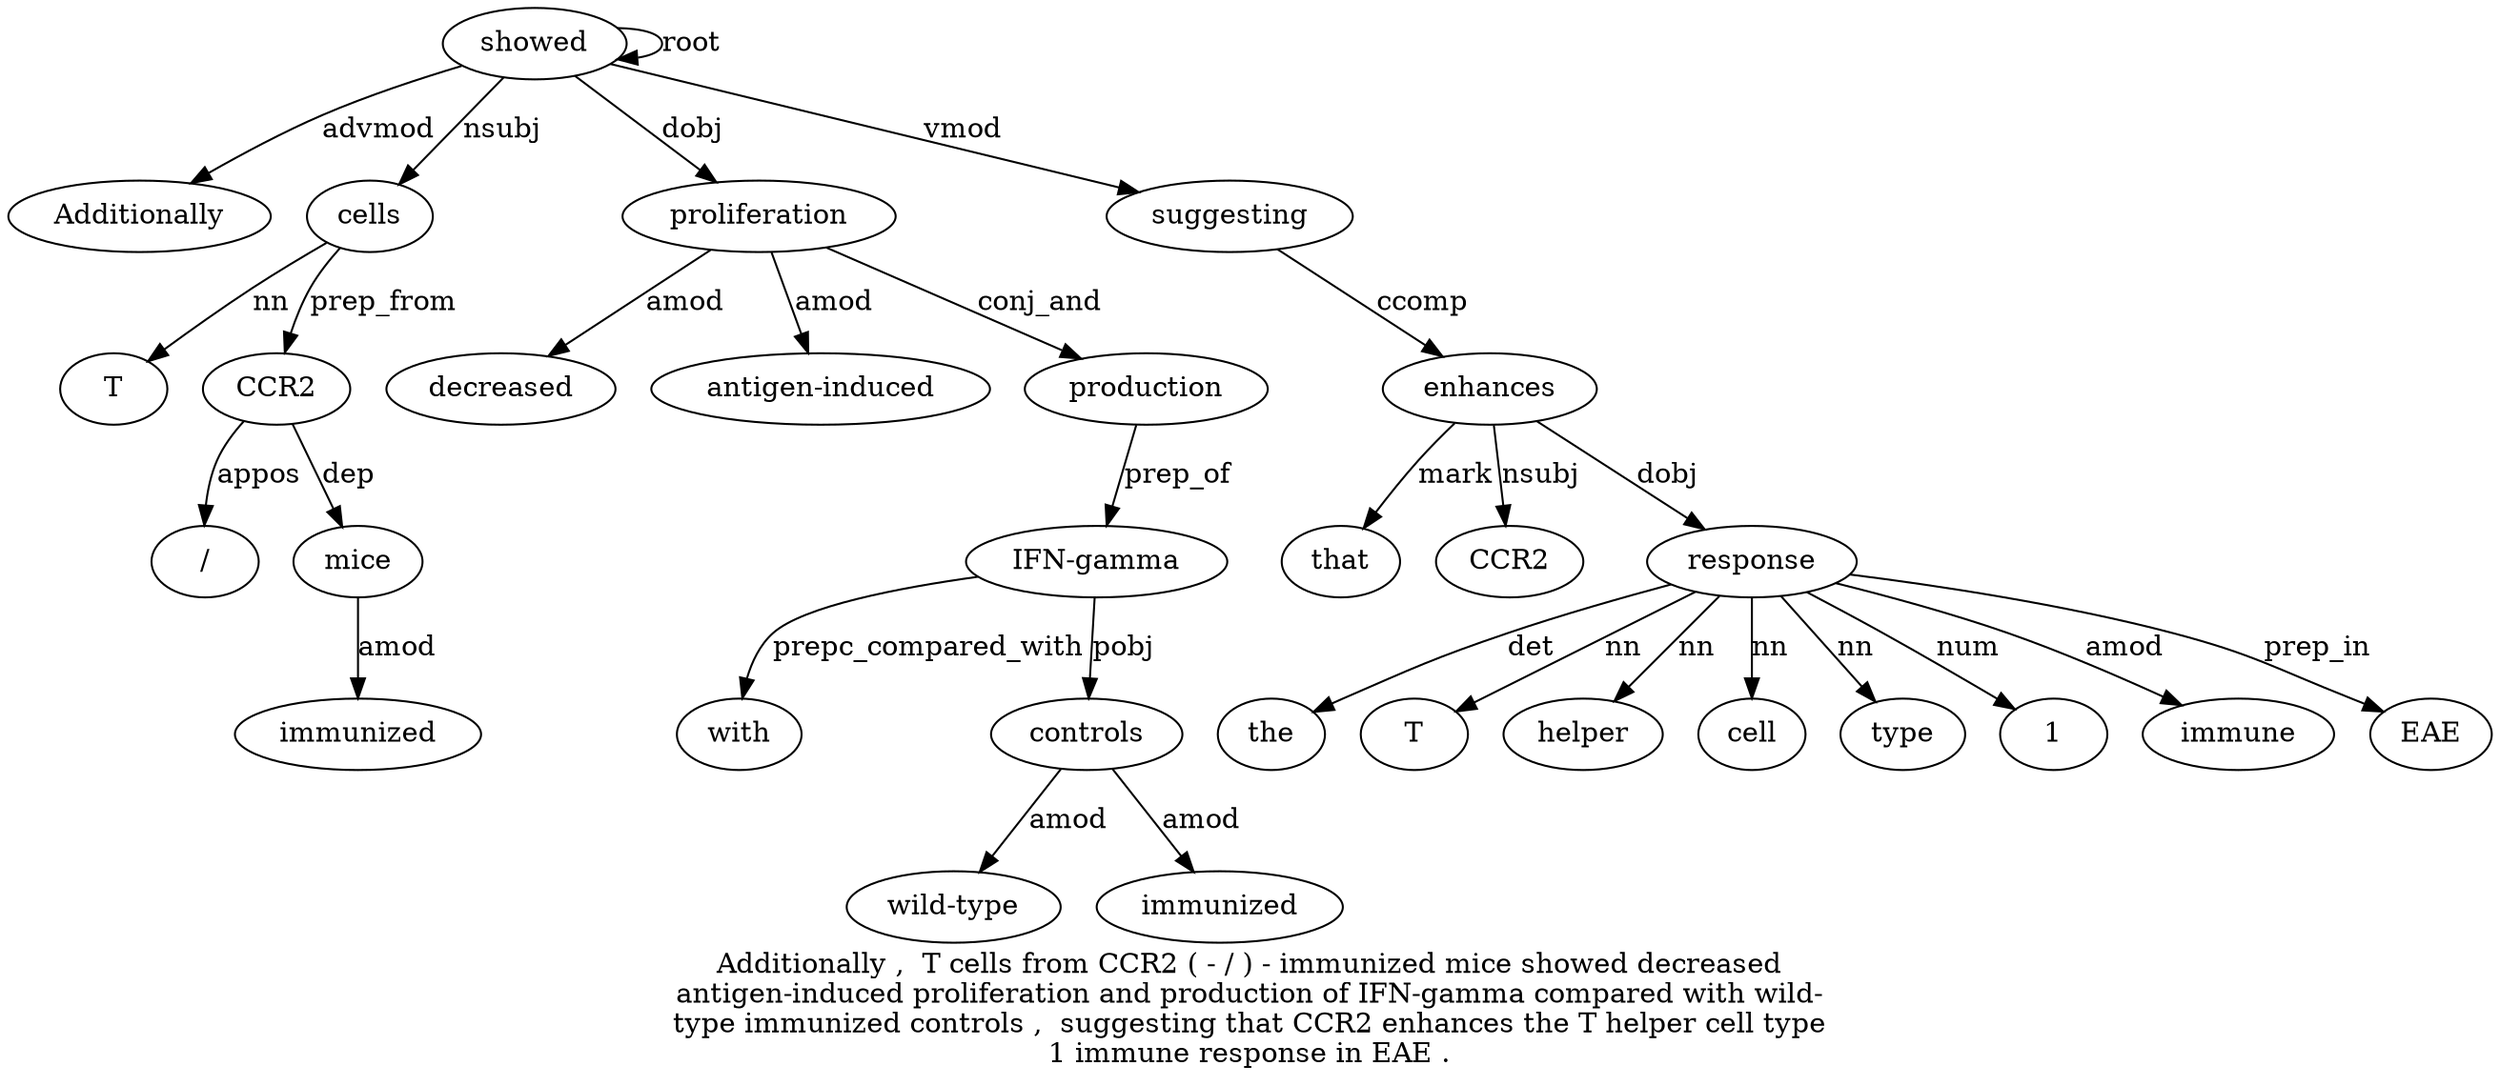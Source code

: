 digraph "Additionally ,  T cells from CCR2 ( - / ) - immunized mice showed decreased antigen-induced proliferation and production of IFN-gamma compared with wild-type immunized controls ,  suggesting that CCR2 enhances the T helper cell type 1 immune response in EAE ." {
label="Additionally ,  T cells from CCR2 ( - / ) - immunized mice showed decreased
antigen-induced proliferation and production of IFN-gamma compared with wild-
type immunized controls ,  suggesting that CCR2 enhances the T helper cell type
1 immune response in EAE .";
showed14 [style=filled, fillcolor=white, label=showed];
Additionally1 [style=filled, fillcolor=white, label=Additionally];
showed14 -> Additionally1  [label=advmod];
cells4 [style=filled, fillcolor=white, label=cells];
T3 [style=filled, fillcolor=white, label=T];
cells4 -> T3  [label=nn];
showed14 -> cells4  [label=nsubj];
CCR26 [style=filled, fillcolor=white, label=CCR2];
cells4 -> CCR26  [label=prep_from];
"/9" [style=filled, fillcolor=white, label="/"];
CCR26 -> "/9"  [label=appos];
mice13 [style=filled, fillcolor=white, label=mice];
immunized12 [style=filled, fillcolor=white, label=immunized];
mice13 -> immunized12  [label=amod];
CCR26 -> mice13  [label=dep];
showed14 -> showed14  [label=root];
proliferation17 [style=filled, fillcolor=white, label=proliferation];
decreased15 [style=filled, fillcolor=white, label=decreased];
proliferation17 -> decreased15  [label=amod];
"antigen-induced16" [style=filled, fillcolor=white, label="antigen-induced"];
proliferation17 -> "antigen-induced16"  [label=amod];
showed14 -> proliferation17  [label=dobj];
production19 [style=filled, fillcolor=white, label=production];
proliferation17 -> production19  [label=conj_and];
"IFN-gamma21" [style=filled, fillcolor=white, label="IFN-gamma"];
production19 -> "IFN-gamma21"  [label=prep_of];
with23 [style=filled, fillcolor=white, label=with];
"IFN-gamma21" -> with23  [label=prepc_compared_with];
controls26 [style=filled, fillcolor=white, label=controls];
"wild-type24" [style=filled, fillcolor=white, label="wild-type"];
controls26 -> "wild-type24"  [label=amod];
immunized25 [style=filled, fillcolor=white, label=immunized];
controls26 -> immunized25  [label=amod];
"IFN-gamma21" -> controls26  [label=pobj];
suggesting28 [style=filled, fillcolor=white, label=suggesting];
showed14 -> suggesting28  [label=vmod];
enhances31 [style=filled, fillcolor=white, label=enhances];
that29 [style=filled, fillcolor=white, label=that];
enhances31 -> that29  [label=mark];
CCR230 [style=filled, fillcolor=white, label=CCR2];
enhances31 -> CCR230  [label=nsubj];
suggesting28 -> enhances31  [label=ccomp];
response39 [style=filled, fillcolor=white, label=response];
the32 [style=filled, fillcolor=white, label=the];
response39 -> the32  [label=det];
T33 [style=filled, fillcolor=white, label=T];
response39 -> T33  [label=nn];
helper34 [style=filled, fillcolor=white, label=helper];
response39 -> helper34  [label=nn];
cell35 [style=filled, fillcolor=white, label=cell];
response39 -> cell35  [label=nn];
type36 [style=filled, fillcolor=white, label=type];
response39 -> type36  [label=nn];
137 [style=filled, fillcolor=white, label=1];
response39 -> 137  [label=num];
immune38 [style=filled, fillcolor=white, label=immune];
response39 -> immune38  [label=amod];
enhances31 -> response39  [label=dobj];
EAE41 [style=filled, fillcolor=white, label=EAE];
response39 -> EAE41  [label=prep_in];
}
